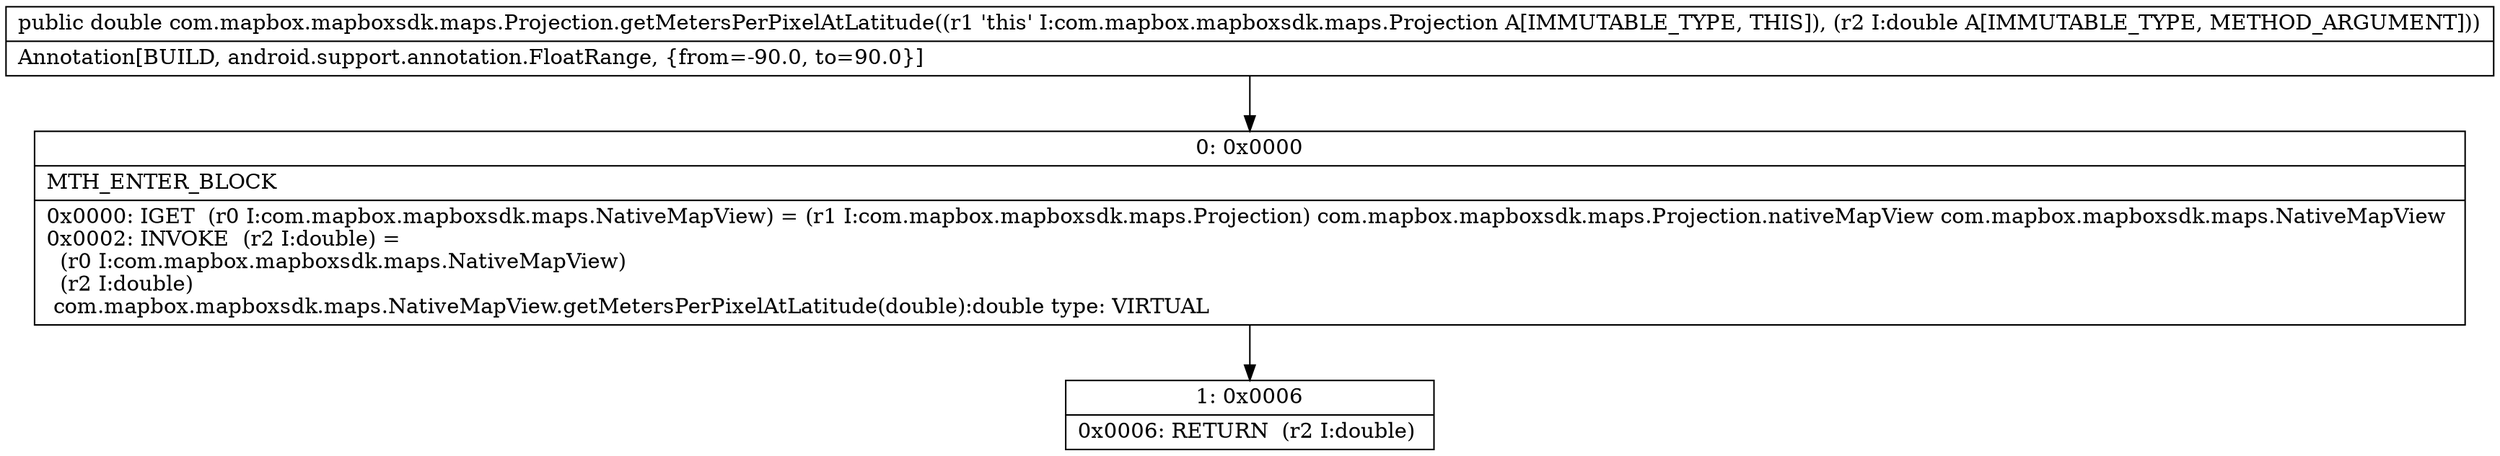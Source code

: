 digraph "CFG forcom.mapbox.mapboxsdk.maps.Projection.getMetersPerPixelAtLatitude(D)D" {
Node_0 [shape=record,label="{0\:\ 0x0000|MTH_ENTER_BLOCK\l|0x0000: IGET  (r0 I:com.mapbox.mapboxsdk.maps.NativeMapView) = (r1 I:com.mapbox.mapboxsdk.maps.Projection) com.mapbox.mapboxsdk.maps.Projection.nativeMapView com.mapbox.mapboxsdk.maps.NativeMapView \l0x0002: INVOKE  (r2 I:double) = \l  (r0 I:com.mapbox.mapboxsdk.maps.NativeMapView)\l  (r2 I:double)\l com.mapbox.mapboxsdk.maps.NativeMapView.getMetersPerPixelAtLatitude(double):double type: VIRTUAL \l}"];
Node_1 [shape=record,label="{1\:\ 0x0006|0x0006: RETURN  (r2 I:double) \l}"];
MethodNode[shape=record,label="{public double com.mapbox.mapboxsdk.maps.Projection.getMetersPerPixelAtLatitude((r1 'this' I:com.mapbox.mapboxsdk.maps.Projection A[IMMUTABLE_TYPE, THIS]), (r2 I:double A[IMMUTABLE_TYPE, METHOD_ARGUMENT]))  | Annotation[BUILD, android.support.annotation.FloatRange, \{from=\-90.0, to=90.0\}]\l}"];
MethodNode -> Node_0;
Node_0 -> Node_1;
}

